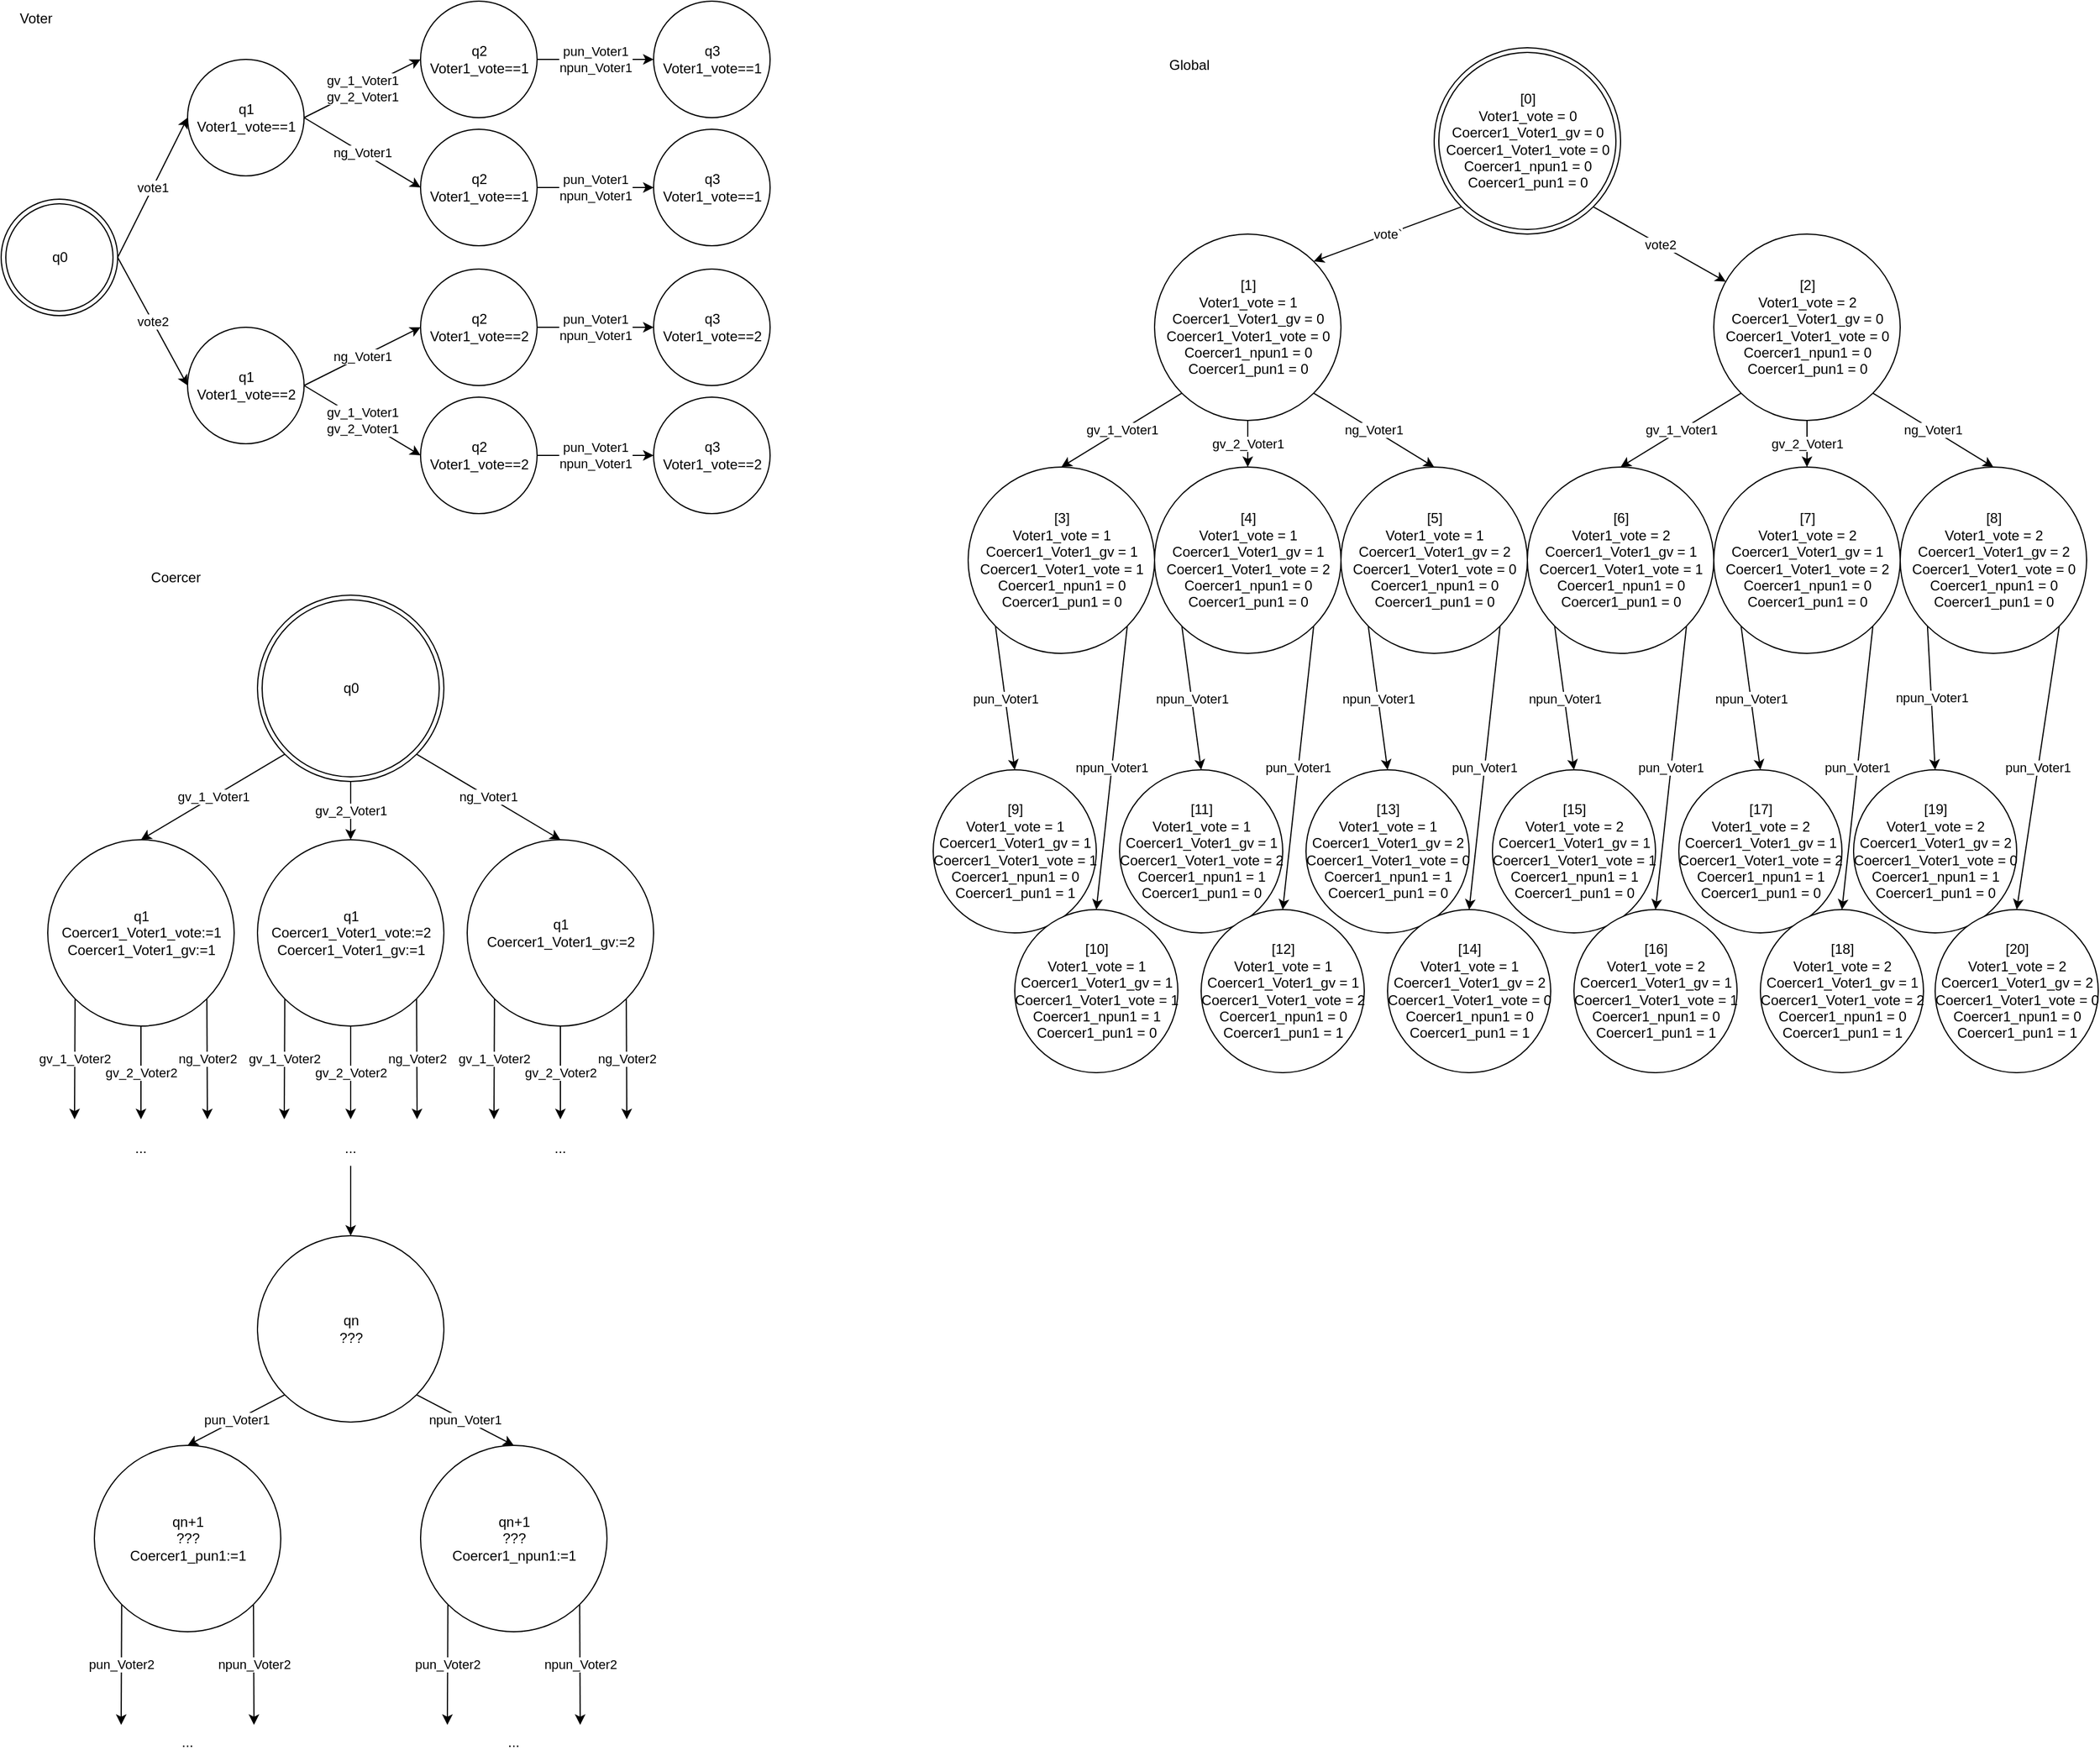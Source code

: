 <mxfile>
    <diagram id="Nii93QJuHP6GY2YIdgYS" name="Page-1">
        <mxGraphModel dx="1326" dy="1034" grid="1" gridSize="10" guides="1" tooltips="1" connect="1" arrows="1" fold="1" page="1" pageScale="1" pageWidth="850" pageHeight="1100" math="0" shadow="0">
            <root>
                <mxCell id="0"/>
                <mxCell id="1" parent="0"/>
                <mxCell id="10" value="Voter" style="text;html=1;strokeColor=none;fillColor=none;align=center;verticalAlign=middle;whiteSpace=wrap;rounded=0;" parent="1" vertex="1">
                    <mxGeometry x="40" y="40" width="60" height="30" as="geometry"/>
                </mxCell>
                <mxCell id="35" value="vote1" style="edgeStyle=none;html=1;exitX=1;exitY=0.5;exitDx=0;exitDy=0;entryX=0;entryY=0.5;entryDx=0;entryDy=0;" parent="1" source="33" target="34" edge="1">
                    <mxGeometry relative="1" as="geometry"/>
                </mxCell>
                <mxCell id="37" value="vote2" style="edgeStyle=none;html=1;exitX=1;exitY=0.5;exitDx=0;exitDy=0;entryX=0;entryY=0.5;entryDx=0;entryDy=0;" parent="1" source="33" target="36" edge="1">
                    <mxGeometry relative="1" as="geometry"/>
                </mxCell>
                <mxCell id="33" value="q0" style="ellipse;shape=doubleEllipse;html=1;dashed=0;whitespace=wrap;aspect=fixed;" parent="1" vertex="1">
                    <mxGeometry x="40" y="210" width="100" height="100" as="geometry"/>
                </mxCell>
                <mxCell id="39" value="gv_1_Voter1&lt;br&gt;gv_2_Voter1" style="edgeStyle=none;html=1;exitX=1;exitY=0.5;exitDx=0;exitDy=0;entryX=0;entryY=0.5;entryDx=0;entryDy=0;" parent="1" source="34" target="38" edge="1">
                    <mxGeometry relative="1" as="geometry"/>
                </mxCell>
                <mxCell id="45" value="ng_Voter1" style="edgeStyle=none;html=1;exitX=1;exitY=0.5;exitDx=0;exitDy=0;entryX=0;entryY=0.5;entryDx=0;entryDy=0;" parent="1" source="34" target="42" edge="1">
                    <mxGeometry relative="1" as="geometry"/>
                </mxCell>
                <mxCell id="34" value="q1&lt;br&gt;Voter1_vote==1" style="shape=ellipse;html=1;dashed=0;whitespace=wrap;aspect=fixed;perimeter=ellipsePerimeter;" parent="1" vertex="1">
                    <mxGeometry x="200" y="90" width="100" height="100" as="geometry"/>
                </mxCell>
                <mxCell id="41" value="gv_1_Voter1&lt;br&gt;gv_2_Voter1" style="edgeStyle=none;html=1;exitX=1;exitY=0.5;exitDx=0;exitDy=0;entryX=0;entryY=0.5;entryDx=0;entryDy=0;" parent="1" source="36" target="40" edge="1">
                    <mxGeometry relative="1" as="geometry"/>
                </mxCell>
                <mxCell id="44" value="ng_Voter1" style="edgeStyle=none;html=1;exitX=1;exitY=0.5;exitDx=0;exitDy=0;entryX=0;entryY=0.5;entryDx=0;entryDy=0;" parent="1" source="36" target="43" edge="1">
                    <mxGeometry relative="1" as="geometry"/>
                </mxCell>
                <mxCell id="36" value="q1&lt;br&gt;Voter1_vote==2" style="shape=ellipse;html=1;dashed=0;whitespace=wrap;aspect=fixed;perimeter=ellipsePerimeter;" parent="1" vertex="1">
                    <mxGeometry x="200" y="320" width="100" height="100" as="geometry"/>
                </mxCell>
                <mxCell id="52" value="pun_Voter1&lt;br&gt;npun_Voter1" style="edgeStyle=none;html=1;exitX=1;exitY=0.5;exitDx=0;exitDy=0;entryX=0;entryY=0.5;entryDx=0;entryDy=0;" parent="1" source="38" target="51" edge="1">
                    <mxGeometry relative="1" as="geometry">
                        <Array as="points">
                            <mxPoint x="550" y="90"/>
                        </Array>
                    </mxGeometry>
                </mxCell>
                <mxCell id="38" value="q2&lt;br&gt;Voter1_vote==1" style="shape=ellipse;html=1;dashed=0;whitespace=wrap;aspect=fixed;perimeter=ellipsePerimeter;" parent="1" vertex="1">
                    <mxGeometry x="400" y="40" width="100" height="100" as="geometry"/>
                </mxCell>
                <mxCell id="47" value="pun_Voter1&lt;br&gt;npun_Voter1" style="edgeStyle=none;html=1;exitX=1;exitY=0.5;exitDx=0;exitDy=0;entryX=0;entryY=0.5;entryDx=0;entryDy=0;" parent="1" source="40" target="46" edge="1">
                    <mxGeometry relative="1" as="geometry"/>
                </mxCell>
                <mxCell id="40" value="q2&lt;br&gt;Voter1_vote==2" style="shape=ellipse;html=1;dashed=0;whitespace=wrap;aspect=fixed;perimeter=ellipsePerimeter;" parent="1" vertex="1">
                    <mxGeometry x="400" y="380" width="100" height="100" as="geometry"/>
                </mxCell>
                <mxCell id="53" value="pun_Voter1&lt;br&gt;npun_Voter1" style="edgeStyle=none;html=1;exitX=1;exitY=0.5;exitDx=0;exitDy=0;entryX=0;entryY=0.5;entryDx=0;entryDy=0;" parent="1" source="42" target="50" edge="1">
                    <mxGeometry relative="1" as="geometry"/>
                </mxCell>
                <mxCell id="42" value="q2&lt;br&gt;Voter1_vote==1" style="shape=ellipse;html=1;dashed=0;whitespace=wrap;aspect=fixed;perimeter=ellipsePerimeter;" parent="1" vertex="1">
                    <mxGeometry x="400" y="150" width="100" height="100" as="geometry"/>
                </mxCell>
                <mxCell id="54" value="pun_Voter1&lt;br&gt;npun_Voter1" style="edgeStyle=none;html=1;exitX=1;exitY=0.5;exitDx=0;exitDy=0;entryX=0;entryY=0.5;entryDx=0;entryDy=0;" parent="1" source="43" target="49" edge="1">
                    <mxGeometry relative="1" as="geometry"/>
                </mxCell>
                <mxCell id="43" value="q2&lt;br&gt;Voter1_vote==2" style="shape=ellipse;html=1;dashed=0;whitespace=wrap;aspect=fixed;perimeter=ellipsePerimeter;" parent="1" vertex="1">
                    <mxGeometry x="400" y="270" width="100" height="100" as="geometry"/>
                </mxCell>
                <mxCell id="46" value="q3&lt;br&gt;Voter1_vote==2" style="shape=ellipse;html=1;dashed=0;whitespace=wrap;aspect=fixed;perimeter=ellipsePerimeter;" parent="1" vertex="1">
                    <mxGeometry x="600" y="380" width="100" height="100" as="geometry"/>
                </mxCell>
                <mxCell id="49" value="q3&lt;br&gt;Voter1_vote==2" style="shape=ellipse;html=1;dashed=0;whitespace=wrap;aspect=fixed;perimeter=ellipsePerimeter;" parent="1" vertex="1">
                    <mxGeometry x="600" y="270" width="100" height="100" as="geometry"/>
                </mxCell>
                <mxCell id="50" value="q3&lt;br&gt;Voter1_vote==1" style="shape=ellipse;html=1;dashed=0;whitespace=wrap;aspect=fixed;perimeter=ellipsePerimeter;" parent="1" vertex="1">
                    <mxGeometry x="600" y="150" width="100" height="100" as="geometry"/>
                </mxCell>
                <mxCell id="51" value="q3&lt;br&gt;Voter1_vote==1" style="shape=ellipse;html=1;dashed=0;whitespace=wrap;aspect=fixed;perimeter=ellipsePerimeter;" parent="1" vertex="1">
                    <mxGeometry x="600" y="40" width="100" height="100" as="geometry"/>
                </mxCell>
                <mxCell id="93" value="Coercer" style="text;html=1;strokeColor=none;fillColor=none;align=center;verticalAlign=middle;whiteSpace=wrap;rounded=0;" parent="1" vertex="1">
                    <mxGeometry x="160" y="520" width="60" height="30" as="geometry"/>
                </mxCell>
                <mxCell id="99" value="gv_1_Voter1" style="edgeStyle=none;html=1;exitX=0;exitY=1;exitDx=0;exitDy=0;entryX=0.5;entryY=0;entryDx=0;entryDy=0;" parent="1" source="95" target="102" edge="1">
                    <mxGeometry relative="1" as="geometry">
                        <mxPoint x="210" y="760.0" as="targetPoint"/>
                    </mxGeometry>
                </mxCell>
                <mxCell id="100" value="gv_2_Voter1" style="edgeStyle=none;html=1;exitX=0.5;exitY=1;exitDx=0;exitDy=0;entryX=0.5;entryY=0;entryDx=0;entryDy=0;" parent="1" source="95" target="104" edge="1">
                    <mxGeometry relative="1" as="geometry">
                        <mxPoint x="340" y="760" as="targetPoint"/>
                    </mxGeometry>
                </mxCell>
                <mxCell id="101" value="ng_Voter1" style="edgeStyle=none;html=1;exitX=1;exitY=1;exitDx=0;exitDy=0;entryX=0.5;entryY=0;entryDx=0;entryDy=0;" parent="1" source="95" target="103" edge="1">
                    <mxGeometry relative="1" as="geometry">
                        <mxPoint x="470" y="760" as="targetPoint"/>
                    </mxGeometry>
                </mxCell>
                <mxCell id="95" value="q0" style="ellipse;shape=doubleEllipse;html=1;dashed=0;whitespace=wrap;aspect=fixed;" parent="1" vertex="1">
                    <mxGeometry x="260" y="550" width="160" height="160" as="geometry"/>
                </mxCell>
                <mxCell id="102" value="q1&lt;br&gt;Coercer1_Voter1_vote:=1&lt;br&gt;Coercer1_Voter1_gv:=1" style="shape=ellipse;html=1;dashed=0;whitespace=wrap;aspect=fixed;perimeter=ellipsePerimeter;" parent="1" vertex="1">
                    <mxGeometry x="80" y="760" width="160" height="160" as="geometry"/>
                </mxCell>
                <mxCell id="103" value="q1&lt;br&gt;Coercer1_Voter1_gv:=2" style="shape=ellipse;html=1;dashed=0;whitespace=wrap;aspect=fixed;perimeter=ellipsePerimeter;" parent="1" vertex="1">
                    <mxGeometry x="440" y="760" width="160" height="160" as="geometry"/>
                </mxCell>
                <mxCell id="104" value="q1&lt;br&gt;Coercer1_Voter1_vote:=2&lt;br&gt;Coercer1_Voter1_gv:=1" style="shape=ellipse;html=1;dashed=0;whitespace=wrap;aspect=fixed;perimeter=ellipsePerimeter;" parent="1" vertex="1">
                    <mxGeometry x="260" y="760" width="160" height="160" as="geometry"/>
                </mxCell>
                <mxCell id="107" value="gv_1_Voter2" style="edgeStyle=none;html=1;exitX=0;exitY=1;exitDx=0;exitDy=0;" parent="1" source="102" edge="1">
                    <mxGeometry relative="1" as="geometry">
                        <mxPoint x="293.431" y="696.569" as="sourcePoint"/>
                        <mxPoint x="103" y="1000" as="targetPoint"/>
                    </mxGeometry>
                </mxCell>
                <mxCell id="108" value="gv_2_Voter2" style="edgeStyle=none;html=1;exitX=0.5;exitY=1;exitDx=0;exitDy=0;" parent="1" source="102" edge="1">
                    <mxGeometry relative="1" as="geometry">
                        <mxPoint x="350.0" y="720.0" as="sourcePoint"/>
                        <mxPoint x="160" y="1000" as="targetPoint"/>
                    </mxGeometry>
                </mxCell>
                <mxCell id="109" value="ng_Voter2" style="edgeStyle=none;html=1;exitX=1;exitY=1;exitDx=0;exitDy=0;" parent="1" source="102" edge="1">
                    <mxGeometry relative="1" as="geometry">
                        <mxPoint x="406.569" y="696.569" as="sourcePoint"/>
                        <mxPoint x="217" y="1000" as="targetPoint"/>
                    </mxGeometry>
                </mxCell>
                <mxCell id="110" value="gv_1_Voter2" style="edgeStyle=none;html=1;exitX=0;exitY=1;exitDx=0;exitDy=0;" parent="1" source="104" edge="1">
                    <mxGeometry relative="1" as="geometry">
                        <mxPoint x="113.431" y="906.569" as="sourcePoint"/>
                        <mxPoint x="283" y="1000" as="targetPoint"/>
                    </mxGeometry>
                </mxCell>
                <mxCell id="111" value="gv_2_Voter2" style="edgeStyle=none;html=1;exitX=0.5;exitY=1;exitDx=0;exitDy=0;" parent="1" source="104" edge="1">
                    <mxGeometry relative="1" as="geometry">
                        <mxPoint x="170.0" y="930.0" as="sourcePoint"/>
                        <mxPoint x="340" y="1000" as="targetPoint"/>
                    </mxGeometry>
                </mxCell>
                <mxCell id="112" value="ng_Voter2" style="edgeStyle=none;html=1;exitX=1;exitY=1;exitDx=0;exitDy=0;" parent="1" source="104" edge="1">
                    <mxGeometry relative="1" as="geometry">
                        <mxPoint x="226.569" y="906.569" as="sourcePoint"/>
                        <mxPoint x="397" y="1000" as="targetPoint"/>
                    </mxGeometry>
                </mxCell>
                <mxCell id="113" value="gv_1_Voter2" style="edgeStyle=none;html=1;exitX=0;exitY=1;exitDx=0;exitDy=0;" parent="1" source="103" edge="1">
                    <mxGeometry relative="1" as="geometry">
                        <mxPoint x="123.431" y="916.569" as="sourcePoint"/>
                        <mxPoint x="463" y="1000" as="targetPoint"/>
                    </mxGeometry>
                </mxCell>
                <mxCell id="114" value="gv_2_Voter2" style="edgeStyle=none;html=1;exitX=0.5;exitY=1;exitDx=0;exitDy=0;" parent="1" source="103" edge="1">
                    <mxGeometry relative="1" as="geometry">
                        <mxPoint x="180.0" y="940.0" as="sourcePoint"/>
                        <mxPoint x="520" y="1000" as="targetPoint"/>
                    </mxGeometry>
                </mxCell>
                <mxCell id="115" value="ng_Voter2" style="edgeStyle=none;html=1;exitX=1;exitY=1;exitDx=0;exitDy=0;" parent="1" source="103" edge="1">
                    <mxGeometry relative="1" as="geometry">
                        <mxPoint x="236.569" y="916.569" as="sourcePoint"/>
                        <mxPoint x="577" y="1000" as="targetPoint"/>
                    </mxGeometry>
                </mxCell>
                <mxCell id="116" value="..." style="text;html=1;strokeColor=none;fillColor=none;align=center;verticalAlign=middle;whiteSpace=wrap;rounded=0;" parent="1" vertex="1">
                    <mxGeometry x="310" y="1010" width="60" height="30" as="geometry"/>
                </mxCell>
                <mxCell id="117" value="..." style="text;html=1;strokeColor=none;fillColor=none;align=center;verticalAlign=middle;whiteSpace=wrap;rounded=0;" parent="1" vertex="1">
                    <mxGeometry x="130" y="1010" width="60" height="30" as="geometry"/>
                </mxCell>
                <mxCell id="118" value="..." style="text;html=1;strokeColor=none;fillColor=none;align=center;verticalAlign=middle;whiteSpace=wrap;rounded=0;" parent="1" vertex="1">
                    <mxGeometry x="490" y="1010" width="60" height="30" as="geometry"/>
                </mxCell>
                <mxCell id="125" value="pun_Voter1" style="edgeStyle=none;html=1;exitX=0;exitY=1;exitDx=0;exitDy=0;entryX=0.5;entryY=0;entryDx=0;entryDy=0;" parent="1" source="120" target="122" edge="1">
                    <mxGeometry relative="1" as="geometry"/>
                </mxCell>
                <mxCell id="126" value="npun_Voter1" style="edgeStyle=none;html=1;exitX=1;exitY=1;exitDx=0;exitDy=0;entryX=0.5;entryY=0;entryDx=0;entryDy=0;" parent="1" source="120" target="123" edge="1">
                    <mxGeometry relative="1" as="geometry"/>
                </mxCell>
                <mxCell id="120" value="qn&lt;br&gt;???" style="shape=ellipse;html=1;dashed=0;whitespace=wrap;aspect=fixed;perimeter=ellipsePerimeter;" parent="1" vertex="1">
                    <mxGeometry x="260" y="1100" width="160" height="160" as="geometry"/>
                </mxCell>
                <mxCell id="121" value="" style="edgeStyle=none;html=1;entryX=0.5;entryY=0;entryDx=0;entryDy=0;exitX=0.5;exitY=1;exitDx=0;exitDy=0;" parent="1" source="116" target="120" edge="1">
                    <mxGeometry relative="1" as="geometry">
                        <mxPoint x="360" y="1060" as="sourcePoint"/>
                        <mxPoint x="350.0" y="1010.0" as="targetPoint"/>
                    </mxGeometry>
                </mxCell>
                <mxCell id="122" value="qn+1&lt;br&gt;???&lt;br&gt;Coercer1_pun1:=1" style="shape=ellipse;html=1;dashed=0;whitespace=wrap;aspect=fixed;perimeter=ellipsePerimeter;" parent="1" vertex="1">
                    <mxGeometry x="120" y="1280" width="160" height="160" as="geometry"/>
                </mxCell>
                <mxCell id="123" value="qn+1&lt;br&gt;???&lt;br&gt;Coercer1_npun1:=1" style="shape=ellipse;html=1;dashed=0;whitespace=wrap;aspect=fixed;perimeter=ellipsePerimeter;" parent="1" vertex="1">
                    <mxGeometry x="400" y="1280" width="160" height="160" as="geometry"/>
                </mxCell>
                <mxCell id="127" value="pun_Voter2" style="edgeStyle=none;html=1;exitX=0;exitY=1;exitDx=0;exitDy=0;" parent="1" source="122" edge="1">
                    <mxGeometry relative="1" as="geometry">
                        <mxPoint x="231.711" y="1499.999" as="sourcePoint"/>
                        <mxPoint x="143" y="1520" as="targetPoint"/>
                    </mxGeometry>
                </mxCell>
                <mxCell id="128" value="npun_Voter2" style="edgeStyle=none;html=1;exitX=1;exitY=1;exitDx=0;exitDy=0;" parent="1" source="122" edge="1">
                    <mxGeometry relative="1" as="geometry">
                        <mxPoint x="259.999" y="1529.999" as="sourcePoint"/>
                        <mxPoint x="257" y="1520" as="targetPoint"/>
                    </mxGeometry>
                </mxCell>
                <mxCell id="129" value="pun_Voter2" style="edgeStyle=none;html=1;exitX=0;exitY=1;exitDx=0;exitDy=0;" parent="1" source="123" edge="1">
                    <mxGeometry relative="1" as="geometry">
                        <mxPoint x="423.021" y="1439.999" as="sourcePoint"/>
                        <mxPoint x="423" y="1520" as="targetPoint"/>
                    </mxGeometry>
                </mxCell>
                <mxCell id="130" value="npun_Voter2" style="edgeStyle=none;html=1;exitX=1;exitY=1;exitDx=0;exitDy=0;" parent="1" source="123" edge="1">
                    <mxGeometry relative="1" as="geometry">
                        <mxPoint x="536.159" y="1439.999" as="sourcePoint"/>
                        <mxPoint x="537" y="1520" as="targetPoint"/>
                    </mxGeometry>
                </mxCell>
                <mxCell id="131" value="..." style="text;html=1;strokeColor=none;fillColor=none;align=center;verticalAlign=middle;whiteSpace=wrap;rounded=0;" parent="1" vertex="1">
                    <mxGeometry x="170" y="1520" width="60" height="30" as="geometry"/>
                </mxCell>
                <mxCell id="132" value="..." style="text;html=1;strokeColor=none;fillColor=none;align=center;verticalAlign=middle;whiteSpace=wrap;rounded=0;" parent="1" vertex="1">
                    <mxGeometry x="450" y="1520" width="60" height="30" as="geometry"/>
                </mxCell>
                <mxCell id="135" value="vote`" style="edgeStyle=none;html=1;exitX=0;exitY=1;exitDx=0;exitDy=0;entryX=1;entryY=0;entryDx=0;entryDy=0;" edge="1" parent="1" source="133" target="134">
                    <mxGeometry relative="1" as="geometry"/>
                </mxCell>
                <mxCell id="137" value="vote2" style="edgeStyle=none;html=1;exitX=1;exitY=1;exitDx=0;exitDy=0;" edge="1" parent="1" source="133" target="136">
                    <mxGeometry relative="1" as="geometry"/>
                </mxCell>
                <mxCell id="133" value="&lt;div&gt;[0]&lt;br&gt;Voter1_vote = 0&lt;/div&gt;&lt;div&gt;Coercer1_Voter1_gv = 0&lt;/div&gt;&lt;div&gt;Coercer1_Voter1_vote = 0&lt;/div&gt;&lt;div&gt;Coercer1_npun1 = 0&lt;/div&gt;&lt;div&gt;&lt;span style=&quot;background-color: initial;&quot;&gt;Coercer1_pun1 = 0&lt;/span&gt;&lt;/div&gt;" style="ellipse;shape=doubleEllipse;html=1;dashed=0;whitespace=wrap;aspect=fixed;" vertex="1" parent="1">
                    <mxGeometry x="1270" y="80" width="160" height="160" as="geometry"/>
                </mxCell>
                <mxCell id="144" value="gv_1_Voter1" style="edgeStyle=none;html=1;exitX=0;exitY=1;exitDx=0;exitDy=0;entryX=0.5;entryY=0;entryDx=0;entryDy=0;" edge="1" parent="1" source="134" target="138">
                    <mxGeometry relative="1" as="geometry"/>
                </mxCell>
                <mxCell id="145" value="gv_2_Voter1" style="edgeStyle=none;html=1;exitX=0.5;exitY=1;exitDx=0;exitDy=0;entryX=0.5;entryY=0;entryDx=0;entryDy=0;" edge="1" parent="1" source="134" target="139">
                    <mxGeometry relative="1" as="geometry"/>
                </mxCell>
                <mxCell id="146" value="ng_Voter1" style="edgeStyle=none;html=1;exitX=1;exitY=1;exitDx=0;exitDy=0;entryX=0.5;entryY=0;entryDx=0;entryDy=0;" edge="1" parent="1" source="134" target="140">
                    <mxGeometry relative="1" as="geometry"/>
                </mxCell>
                <mxCell id="134" value="&lt;div&gt;[1]&lt;/div&gt;&lt;div&gt;Voter1_vote = 1&lt;/div&gt;&lt;div&gt;Coercer1_Voter1_gv = 0&lt;/div&gt;&lt;div&gt;Coercer1_Voter1_vote = 0&lt;/div&gt;&lt;div&gt;Coercer1_npun1 = 0&lt;/div&gt;&lt;div&gt;&lt;span style=&quot;background-color: initial;&quot;&gt;Coercer1_pun1 = 0&lt;/span&gt;&lt;/div&gt;" style="shape=ellipse;html=1;dashed=0;whitespace=wrap;aspect=fixed;perimeter=ellipsePerimeter;" vertex="1" parent="1">
                    <mxGeometry x="1030" y="240" width="160" height="160" as="geometry"/>
                </mxCell>
                <mxCell id="147" value="gv_1_Voter1" style="edgeStyle=none;html=1;exitX=0;exitY=1;exitDx=0;exitDy=0;entryX=0.5;entryY=0;entryDx=0;entryDy=0;" edge="1" parent="1" source="136" target="141">
                    <mxGeometry relative="1" as="geometry"/>
                </mxCell>
                <mxCell id="148" value="gv_2_Voter1" style="edgeStyle=none;html=1;exitX=0.5;exitY=1;exitDx=0;exitDy=0;" edge="1" parent="1" source="136" target="142">
                    <mxGeometry relative="1" as="geometry"/>
                </mxCell>
                <mxCell id="149" value="ng_Voter1" style="edgeStyle=none;html=1;exitX=1;exitY=1;exitDx=0;exitDy=0;entryX=0.5;entryY=0;entryDx=0;entryDy=0;" edge="1" parent="1" source="136" target="143">
                    <mxGeometry relative="1" as="geometry"/>
                </mxCell>
                <mxCell id="136" value="&lt;div&gt;[2]&lt;/div&gt;&lt;div&gt;Voter1_vote = 2&lt;/div&gt;&lt;div&gt;Coercer1_Voter1_gv = 0&lt;/div&gt;&lt;div&gt;Coercer1_Voter1_vote = 0&lt;/div&gt;&lt;div&gt;Coercer1_npun1 = 0&lt;/div&gt;&lt;div&gt;&lt;span style=&quot;background-color: initial;&quot;&gt;Coercer1_pun1 = 0&lt;/span&gt;&lt;/div&gt;" style="shape=ellipse;html=1;dashed=0;whitespace=wrap;aspect=fixed;perimeter=ellipsePerimeter;" vertex="1" parent="1">
                    <mxGeometry x="1510" y="240" width="160" height="160" as="geometry"/>
                </mxCell>
                <mxCell id="150" value="pun_Voter1" style="edgeStyle=none;html=1;exitX=0;exitY=1;exitDx=0;exitDy=0;entryX=0.5;entryY=0;entryDx=0;entryDy=0;" edge="1" parent="1" source="138" target="164">
                    <mxGeometry relative="1" as="geometry">
                        <mxPoint x="893" y="640" as="targetPoint"/>
                        <mxPoint x="900" y="570" as="sourcePoint"/>
                    </mxGeometry>
                </mxCell>
                <mxCell id="151" value="npun_Voter1" style="edgeStyle=none;html=1;exitX=1;exitY=1;exitDx=0;exitDy=0;entryX=0.5;entryY=0;entryDx=0;entryDy=0;" edge="1" parent="1" source="138" target="165">
                    <mxGeometry relative="1" as="geometry">
                        <mxPoint x="1006.529" y="640.0" as="targetPoint"/>
                    </mxGeometry>
                </mxCell>
                <mxCell id="138" value="&lt;div&gt;[3]&lt;/div&gt;&lt;div&gt;Voter1_vote = 1&lt;/div&gt;&lt;div&gt;Coercer1_Voter1_gv = 1&lt;/div&gt;&lt;div&gt;Coercer1_Voter1_vote = 1&lt;/div&gt;&lt;div&gt;Coercer1_npun1 = 0&lt;/div&gt;&lt;div&gt;&lt;span style=&quot;background-color: initial;&quot;&gt;Coercer1_pun1 = 0&lt;/span&gt;&lt;/div&gt;" style="shape=ellipse;html=1;dashed=0;whitespace=wrap;aspect=fixed;perimeter=ellipsePerimeter;" vertex="1" parent="1">
                    <mxGeometry x="870" y="440" width="160" height="160" as="geometry"/>
                </mxCell>
                <mxCell id="152" value="npun_Voter1" style="edgeStyle=none;html=1;exitX=0;exitY=1;exitDx=0;exitDy=0;entryX=0.5;entryY=0;entryDx=0;entryDy=0;" edge="1" parent="1" source="139" target="168">
                    <mxGeometry relative="1" as="geometry">
                        <mxPoint x="1090" y="680" as="targetPoint"/>
                    </mxGeometry>
                </mxCell>
                <mxCell id="153" value="pun_Voter1" style="edgeStyle=none;html=1;exitX=1;exitY=1;exitDx=0;exitDy=0;entryX=0.5;entryY=0;entryDx=0;entryDy=0;" edge="1" parent="1" source="139" target="169">
                    <mxGeometry relative="1" as="geometry">
                        <mxPoint x="1170" y="840" as="targetPoint"/>
                    </mxGeometry>
                </mxCell>
                <mxCell id="139" value="&lt;div&gt;[4]&lt;/div&gt;&lt;div&gt;Voter1_vote = 1&lt;/div&gt;&lt;div&gt;Coercer1_Voter1_gv = 1&lt;/div&gt;&lt;div&gt;Coercer1_Voter1_vote = 2&lt;/div&gt;&lt;div&gt;Coercer1_npun1 = 0&lt;/div&gt;&lt;div&gt;&lt;span style=&quot;background-color: initial;&quot;&gt;Coercer1_pun1 = 0&lt;/span&gt;&lt;/div&gt;" style="shape=ellipse;html=1;dashed=0;whitespace=wrap;aspect=fixed;perimeter=ellipsePerimeter;" vertex="1" parent="1">
                    <mxGeometry x="1030" y="440" width="160" height="160" as="geometry"/>
                </mxCell>
                <mxCell id="154" value="npun_Voter1" style="edgeStyle=none;html=1;exitX=0;exitY=1;exitDx=0;exitDy=0;entryX=0.5;entryY=0;entryDx=0;entryDy=0;" edge="1" parent="1" source="140" target="170">
                    <mxGeometry relative="1" as="geometry">
                        <mxPoint x="1213.588" y="640.0" as="targetPoint"/>
                    </mxGeometry>
                </mxCell>
                <mxCell id="155" value="pun_Voter1" style="edgeStyle=none;html=1;exitX=1;exitY=1;exitDx=0;exitDy=0;entryX=0.5;entryY=0;entryDx=0;entryDy=0;" edge="1" parent="1" source="140" target="171">
                    <mxGeometry relative="1" as="geometry">
                        <mxPoint x="1326.529" y="640.0" as="targetPoint"/>
                    </mxGeometry>
                </mxCell>
                <mxCell id="140" value="&lt;div&gt;[5]&lt;/div&gt;&lt;div&gt;Voter1_vote = 1&lt;/div&gt;&lt;div&gt;Coercer1_Voter1_gv = 2&lt;/div&gt;&lt;div&gt;Coercer1_Voter1_vote = 0&lt;/div&gt;&lt;div&gt;Coercer1_npun1 = 0&lt;/div&gt;&lt;div&gt;&lt;span style=&quot;background-color: initial;&quot;&gt;Coercer1_pun1 = 0&lt;/span&gt;&lt;/div&gt;" style="shape=ellipse;html=1;dashed=0;whitespace=wrap;aspect=fixed;perimeter=ellipsePerimeter;" vertex="1" parent="1">
                    <mxGeometry x="1190" y="440" width="160" height="160" as="geometry"/>
                </mxCell>
                <mxCell id="156" value="npun_Voter1" style="edgeStyle=none;html=1;exitX=0;exitY=1;exitDx=0;exitDy=0;entryX=0.5;entryY=0;entryDx=0;entryDy=0;" edge="1" parent="1" source="141" target="172">
                    <mxGeometry relative="1" as="geometry">
                        <mxPoint x="1373.588" y="640.0" as="targetPoint"/>
                    </mxGeometry>
                </mxCell>
                <mxCell id="157" value="pun_Voter1" style="edgeStyle=none;html=1;exitX=1;exitY=1;exitDx=0;exitDy=0;entryX=0.5;entryY=0;entryDx=0;entryDy=0;" edge="1" parent="1" source="141" target="173">
                    <mxGeometry relative="1" as="geometry">
                        <mxPoint x="1486.529" y="640.0" as="targetPoint"/>
                    </mxGeometry>
                </mxCell>
                <mxCell id="141" value="&lt;div&gt;[6]&lt;/div&gt;&lt;div&gt;Voter1_vote = 2&lt;/div&gt;&lt;div&gt;Coercer1_Voter1_gv = 1&lt;/div&gt;&lt;div&gt;Coercer1_Voter1_vote = 1&lt;/div&gt;&lt;div&gt;Coercer1_npun1 = 0&lt;/div&gt;&lt;div&gt;&lt;span style=&quot;background-color: initial;&quot;&gt;Coercer1_pun1 = 0&lt;/span&gt;&lt;/div&gt;" style="shape=ellipse;html=1;dashed=0;whitespace=wrap;aspect=fixed;perimeter=ellipsePerimeter;" vertex="1" parent="1">
                    <mxGeometry x="1350" y="440" width="160" height="160" as="geometry"/>
                </mxCell>
                <mxCell id="158" value="npun_Voter1" style="edgeStyle=none;html=1;exitX=0;exitY=1;exitDx=0;exitDy=0;entryX=0.5;entryY=0;entryDx=0;entryDy=0;" edge="1" parent="1" source="142" target="176">
                    <mxGeometry relative="1" as="geometry">
                        <mxPoint x="1533.588" y="640.0" as="targetPoint"/>
                    </mxGeometry>
                </mxCell>
                <mxCell id="161" value="pun_Voter1" style="edgeStyle=none;html=1;exitX=1;exitY=1;exitDx=0;exitDy=0;entryX=0.5;entryY=0;entryDx=0;entryDy=0;" edge="1" parent="1" source="142" target="177">
                    <mxGeometry relative="1" as="geometry">
                        <mxPoint x="1646.529" y="640.0" as="targetPoint"/>
                    </mxGeometry>
                </mxCell>
                <mxCell id="142" value="&lt;div&gt;[7]&lt;/div&gt;&lt;div&gt;Voter1_vote = 2&lt;/div&gt;&lt;div&gt;Coercer1_Voter1_gv = 1&lt;/div&gt;&lt;div&gt;Coercer1_Voter1_vote = 2&lt;/div&gt;&lt;div&gt;Coercer1_npun1 = 0&lt;/div&gt;&lt;div&gt;&lt;span style=&quot;background-color: initial;&quot;&gt;Coercer1_pun1 = 0&lt;/span&gt;&lt;/div&gt;" style="shape=ellipse;html=1;dashed=0;whitespace=wrap;aspect=fixed;perimeter=ellipsePerimeter;" vertex="1" parent="1">
                    <mxGeometry x="1510" y="440" width="160" height="160" as="geometry"/>
                </mxCell>
                <mxCell id="159" value="npun_Voter1" style="edgeStyle=none;html=1;exitX=0;exitY=1;exitDx=0;exitDy=0;entryX=0.5;entryY=0;entryDx=0;entryDy=0;" edge="1" parent="1" source="143" target="178">
                    <mxGeometry relative="1" as="geometry">
                        <mxPoint x="1693.588" y="640.0" as="targetPoint"/>
                    </mxGeometry>
                </mxCell>
                <mxCell id="160" value="pun_Voter1" style="edgeStyle=none;html=1;exitX=1;exitY=1;exitDx=0;exitDy=0;entryX=0.5;entryY=0;entryDx=0;entryDy=0;" edge="1" parent="1" source="143" target="179">
                    <mxGeometry relative="1" as="geometry">
                        <mxPoint x="1806.529" y="640.0" as="targetPoint"/>
                    </mxGeometry>
                </mxCell>
                <mxCell id="143" value="&lt;div&gt;[8]&lt;/div&gt;&lt;div&gt;Voter1_vote = 2&lt;/div&gt;&lt;div&gt;Coercer1_Voter1_gv = 2&lt;/div&gt;&lt;div&gt;Coercer1_Voter1_vote = 0&lt;/div&gt;&lt;div&gt;Coercer1_npun1 = 0&lt;/div&gt;&lt;div&gt;&lt;span style=&quot;background-color: initial;&quot;&gt;Coercer1_pun1 = 0&lt;/span&gt;&lt;/div&gt;" style="shape=ellipse;html=1;dashed=0;whitespace=wrap;aspect=fixed;perimeter=ellipsePerimeter;" vertex="1" parent="1">
                    <mxGeometry x="1670" y="440" width="160" height="160" as="geometry"/>
                </mxCell>
                <mxCell id="162" value="Global" style="text;html=1;strokeColor=none;fillColor=none;align=center;verticalAlign=middle;whiteSpace=wrap;rounded=0;" vertex="1" parent="1">
                    <mxGeometry x="1030" y="80" width="60" height="30" as="geometry"/>
                </mxCell>
                <mxCell id="164" value="&lt;div&gt;[9]&lt;/div&gt;&lt;div&gt;Voter1_vote = 1&lt;/div&gt;&lt;div&gt;Coercer1_Voter1_gv = 1&lt;/div&gt;&lt;div&gt;Coercer1_Voter1_vote = 1&lt;/div&gt;&lt;div&gt;Coercer1_npun1 = 0&lt;/div&gt;&lt;div&gt;&lt;span style=&quot;background-color: initial;&quot;&gt;Coercer1_pun1 = 1&lt;/span&gt;&lt;/div&gt;" style="shape=ellipse;html=1;dashed=0;whitespace=wrap;aspect=fixed;perimeter=ellipsePerimeter;" vertex="1" parent="1">
                    <mxGeometry x="840" y="700" width="140" height="140" as="geometry"/>
                </mxCell>
                <mxCell id="165" value="&lt;div&gt;[10]&lt;/div&gt;&lt;div&gt;Voter1_vote = 1&lt;/div&gt;&lt;div&gt;Coercer1_Voter1_gv = 1&lt;/div&gt;&lt;div&gt;Coercer1_Voter1_vote = 1&lt;/div&gt;&lt;div&gt;Coercer1_npun1 = 1&lt;/div&gt;&lt;div&gt;&lt;span style=&quot;background-color: initial;&quot;&gt;Coercer1_pun1 = 0&lt;/span&gt;&lt;/div&gt;" style="shape=ellipse;html=1;dashed=0;whitespace=wrap;aspect=fixed;perimeter=ellipsePerimeter;" vertex="1" parent="1">
                    <mxGeometry x="910" y="820" width="140" height="140" as="geometry"/>
                </mxCell>
                <mxCell id="168" value="&lt;div&gt;[11]&lt;/div&gt;&lt;div&gt;Voter1_vote = 1&lt;/div&gt;&lt;div&gt;Coercer1_Voter1_gv = 1&lt;/div&gt;&lt;div&gt;Coercer1_Voter1_vote = 2&lt;/div&gt;&lt;div&gt;Coercer1_npun1 = 1&lt;/div&gt;&lt;div&gt;&lt;span style=&quot;background-color: initial;&quot;&gt;Coercer1_pun1 = 0&lt;/span&gt;&lt;/div&gt;" style="shape=ellipse;html=1;dashed=0;whitespace=wrap;aspect=fixed;perimeter=ellipsePerimeter;" vertex="1" parent="1">
                    <mxGeometry x="1000" y="700" width="140" height="140" as="geometry"/>
                </mxCell>
                <mxCell id="169" value="&lt;div&gt;[12]&lt;/div&gt;&lt;div&gt;Voter1_vote = 1&lt;/div&gt;&lt;div&gt;Coercer1_Voter1_gv = 1&lt;/div&gt;&lt;div&gt;Coercer1_Voter1_vote = 2&lt;/div&gt;&lt;div&gt;Coercer1_npun1 = 0&lt;/div&gt;&lt;div&gt;&lt;span style=&quot;background-color: initial;&quot;&gt;Coercer1_pun1 = 1&lt;/span&gt;&lt;/div&gt;" style="shape=ellipse;html=1;dashed=0;whitespace=wrap;aspect=fixed;perimeter=ellipsePerimeter;" vertex="1" parent="1">
                    <mxGeometry x="1070" y="820" width="140" height="140" as="geometry"/>
                </mxCell>
                <mxCell id="170" value="&lt;div&gt;[13]&lt;/div&gt;&lt;div&gt;Voter1_vote = 1&lt;/div&gt;&lt;div&gt;Coercer1_Voter1_gv = 2&lt;/div&gt;&lt;div&gt;Coercer1_Voter1_vote = 0&lt;/div&gt;&lt;div&gt;Coercer1_npun1 = 1&lt;/div&gt;&lt;div&gt;&lt;span style=&quot;background-color: initial;&quot;&gt;Coercer1_pun1 = 0&lt;/span&gt;&lt;/div&gt;" style="shape=ellipse;html=1;dashed=0;whitespace=wrap;aspect=fixed;perimeter=ellipsePerimeter;" vertex="1" parent="1">
                    <mxGeometry x="1160" y="700" width="140" height="140" as="geometry"/>
                </mxCell>
                <mxCell id="171" value="&lt;div&gt;[14]&lt;/div&gt;&lt;div&gt;Voter1_vote = 1&lt;/div&gt;&lt;div&gt;Coercer1_Voter1_gv = 2&lt;/div&gt;&lt;div&gt;Coercer1_Voter1_vote = 0&lt;/div&gt;&lt;div&gt;Coercer1_npun1 = 0&lt;/div&gt;&lt;div&gt;&lt;span style=&quot;background-color: initial;&quot;&gt;Coercer1_pun1 = 1&lt;/span&gt;&lt;/div&gt;" style="shape=ellipse;html=1;dashed=0;whitespace=wrap;aspect=fixed;perimeter=ellipsePerimeter;" vertex="1" parent="1">
                    <mxGeometry x="1230" y="820" width="140" height="140" as="geometry"/>
                </mxCell>
                <mxCell id="172" value="&lt;div&gt;[15]&lt;/div&gt;&lt;div&gt;Voter1_vote = 2&lt;/div&gt;&lt;div&gt;Coercer1_Voter1_gv = 1&lt;/div&gt;&lt;div&gt;Coercer1_Voter1_vote = 1&lt;/div&gt;&lt;div&gt;Coercer1_npun1 = 1&lt;/div&gt;&lt;div&gt;&lt;span style=&quot;background-color: initial;&quot;&gt;Coercer1_pun1 = 0&lt;/span&gt;&lt;/div&gt;" style="shape=ellipse;html=1;dashed=0;whitespace=wrap;aspect=fixed;perimeter=ellipsePerimeter;" vertex="1" parent="1">
                    <mxGeometry x="1320" y="700" width="140" height="140" as="geometry"/>
                </mxCell>
                <mxCell id="173" value="&lt;div&gt;[16]&lt;/div&gt;&lt;div&gt;Voter1_vote = 2&lt;/div&gt;&lt;div&gt;Coercer1_Voter1_gv = 1&lt;/div&gt;&lt;div&gt;Coercer1_Voter1_vote = 1&lt;/div&gt;&lt;div&gt;Coercer1_npun1 = 0&lt;/div&gt;&lt;div&gt;&lt;span style=&quot;background-color: initial;&quot;&gt;Coercer1_pun1 = 1&lt;/span&gt;&lt;/div&gt;" style="shape=ellipse;html=1;dashed=0;whitespace=wrap;aspect=fixed;perimeter=ellipsePerimeter;" vertex="1" parent="1">
                    <mxGeometry x="1390" y="820" width="140" height="140" as="geometry"/>
                </mxCell>
                <mxCell id="176" value="&lt;div&gt;[17]&lt;/div&gt;&lt;div&gt;Voter1_vote = 2&lt;/div&gt;&lt;div&gt;Coercer1_Voter1_gv = 1&lt;/div&gt;&lt;div&gt;Coercer1_Voter1_vote = 2&lt;/div&gt;&lt;div&gt;Coercer1_npun1 = 1&lt;/div&gt;&lt;div&gt;&lt;span style=&quot;background-color: initial;&quot;&gt;Coercer1_pun1 = 0&lt;/span&gt;&lt;/div&gt;" style="shape=ellipse;html=1;dashed=0;whitespace=wrap;aspect=fixed;perimeter=ellipsePerimeter;" vertex="1" parent="1">
                    <mxGeometry x="1480" y="700" width="140" height="140" as="geometry"/>
                </mxCell>
                <mxCell id="177" value="&lt;div&gt;[18]&lt;/div&gt;&lt;div&gt;Voter1_vote = 2&lt;/div&gt;&lt;div&gt;Coercer1_Voter1_gv = 1&lt;/div&gt;&lt;div&gt;Coercer1_Voter1_vote = 2&lt;/div&gt;&lt;div&gt;Coercer1_npun1 = 0&lt;/div&gt;&lt;div&gt;&lt;span style=&quot;background-color: initial;&quot;&gt;Coercer1_pun1 = 1&lt;/span&gt;&lt;/div&gt;" style="shape=ellipse;html=1;dashed=0;whitespace=wrap;aspect=fixed;perimeter=ellipsePerimeter;" vertex="1" parent="1">
                    <mxGeometry x="1550" y="820" width="140" height="140" as="geometry"/>
                </mxCell>
                <mxCell id="178" value="&lt;div&gt;[19]&lt;/div&gt;&lt;div&gt;Voter1_vote = 2&lt;/div&gt;&lt;div&gt;Coercer1_Voter1_gv = 2&lt;/div&gt;&lt;div&gt;Coercer1_Voter1_vote = 0&lt;/div&gt;&lt;div&gt;Coercer1_npun1 = 1&lt;/div&gt;&lt;div&gt;&lt;span style=&quot;background-color: initial;&quot;&gt;Coercer1_pun1 = 0&lt;/span&gt;&lt;/div&gt;" style="shape=ellipse;html=1;dashed=0;whitespace=wrap;aspect=fixed;perimeter=ellipsePerimeter;" vertex="1" parent="1">
                    <mxGeometry x="1630" y="700" width="140" height="140" as="geometry"/>
                </mxCell>
                <mxCell id="179" value="&lt;div&gt;[20]&lt;/div&gt;&lt;div&gt;Voter1_vote = 2&lt;/div&gt;&lt;div&gt;Coercer1_Voter1_gv = 2&lt;/div&gt;&lt;div&gt;Coercer1_Voter1_vote = 0&lt;/div&gt;&lt;div&gt;Coercer1_npun1 = 0&lt;/div&gt;&lt;div&gt;&lt;span style=&quot;background-color: initial;&quot;&gt;Coercer1_pun1 = 1&lt;/span&gt;&lt;/div&gt;" style="shape=ellipse;html=1;dashed=0;whitespace=wrap;aspect=fixed;perimeter=ellipsePerimeter;" vertex="1" parent="1">
                    <mxGeometry x="1700" y="820" width="140" height="140" as="geometry"/>
                </mxCell>
            </root>
        </mxGraphModel>
    </diagram>
</mxfile>